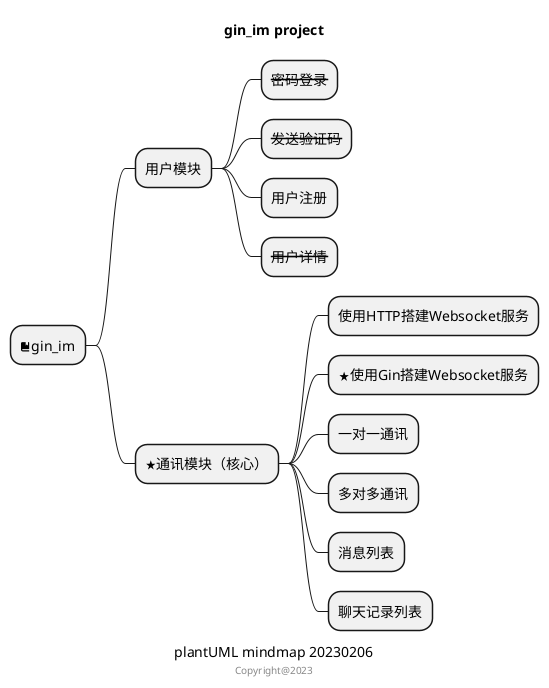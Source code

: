 @startmindmap
'https://plantuml.com/mindmap-diagram

title gin_im project
caption plantUML mindmap 20230206


* <&book>gin_im
** 用户模块
*** <s>密码登录</s>
*** <s>发送验证码</s>
*** 用户注册
*** <s>用户详情</s>
** <&star>通讯模块（核心）
*** 使用HTTP搭建Websocket服务
*** <&star>使用Gin搭建Websocket服务
*** 一对一通讯
*** 多对多通讯
*** 消息列表
*** 聊天记录列表

'** <&pulse>SolydXK
'** <&people>SteamOS

'header
'TesterCC
'endheader

center footer Copyright@2023

@endmindmap
